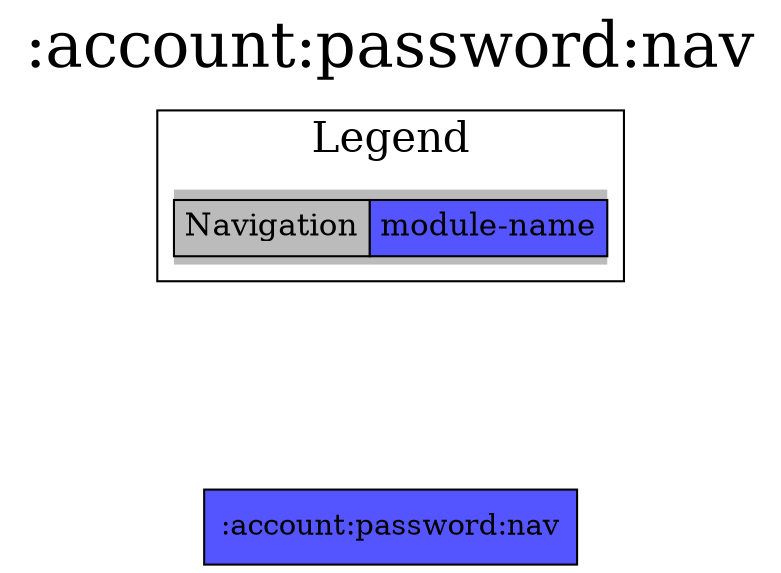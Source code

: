 digraph {
edge ["dir"="forward"]
graph ["dpi"="100","label"=":account:password:nav","labelloc"="t","fontsize"="30","ranksep"="1.5","rankdir"="TB"]
node ["style"="filled"]
":account:password:nav" ["fillcolor"="#5555FF","shape"="box"]
{
edge ["dir"="none"]
graph ["rank"="same"]
}
subgraph "cluster_legend" {
edge ["dir"="none"]
graph ["label"="Legend","fontsize"="20"]
"Legend" ["style"="filled","fillcolor"="#bbbbbb","shape"="none","margin"="0","fontsize"="15","label"=<
<TABLE BORDER="0" CELLBORDER="1" CELLSPACING="0" CELLPADDING="4">
<TR><TD>Navigation</TD><TD BGCOLOR="#5555FF">module-name</TD></TR>
</TABLE>
>]
} -> ":account:password:nav" ["style"="invis"]
}

